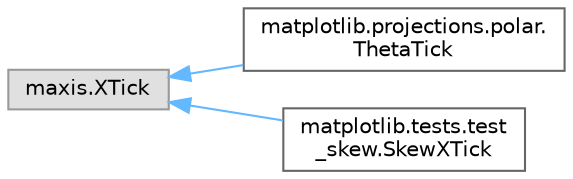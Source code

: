 digraph "Graphical Class Hierarchy"
{
 // LATEX_PDF_SIZE
  bgcolor="transparent";
  edge [fontname=Helvetica,fontsize=10,labelfontname=Helvetica,labelfontsize=10];
  node [fontname=Helvetica,fontsize=10,shape=box,height=0.2,width=0.4];
  rankdir="LR";
  Node0 [id="Node000000",label="maxis.XTick",height=0.2,width=0.4,color="grey60", fillcolor="#E0E0E0", style="filled",tooltip=" "];
  Node0 -> Node1 [id="edge3980_Node000000_Node000001",dir="back",color="steelblue1",style="solid",tooltip=" "];
  Node1 [id="Node000001",label="matplotlib.projections.polar.\lThetaTick",height=0.2,width=0.4,color="grey40", fillcolor="white", style="filled",URL="$d9/ddb/classmatplotlib_1_1projections_1_1polar_1_1ThetaTick.html",tooltip=" "];
  Node0 -> Node2 [id="edge3981_Node000000_Node000002",dir="back",color="steelblue1",style="solid",tooltip=" "];
  Node2 [id="Node000002",label="matplotlib.tests.test\l_skew.SkewXTick",height=0.2,width=0.4,color="grey40", fillcolor="white", style="filled",URL="$dc/d31/classmatplotlib_1_1tests_1_1test__skew_1_1SkewXTick.html",tooltip=" "];
}
